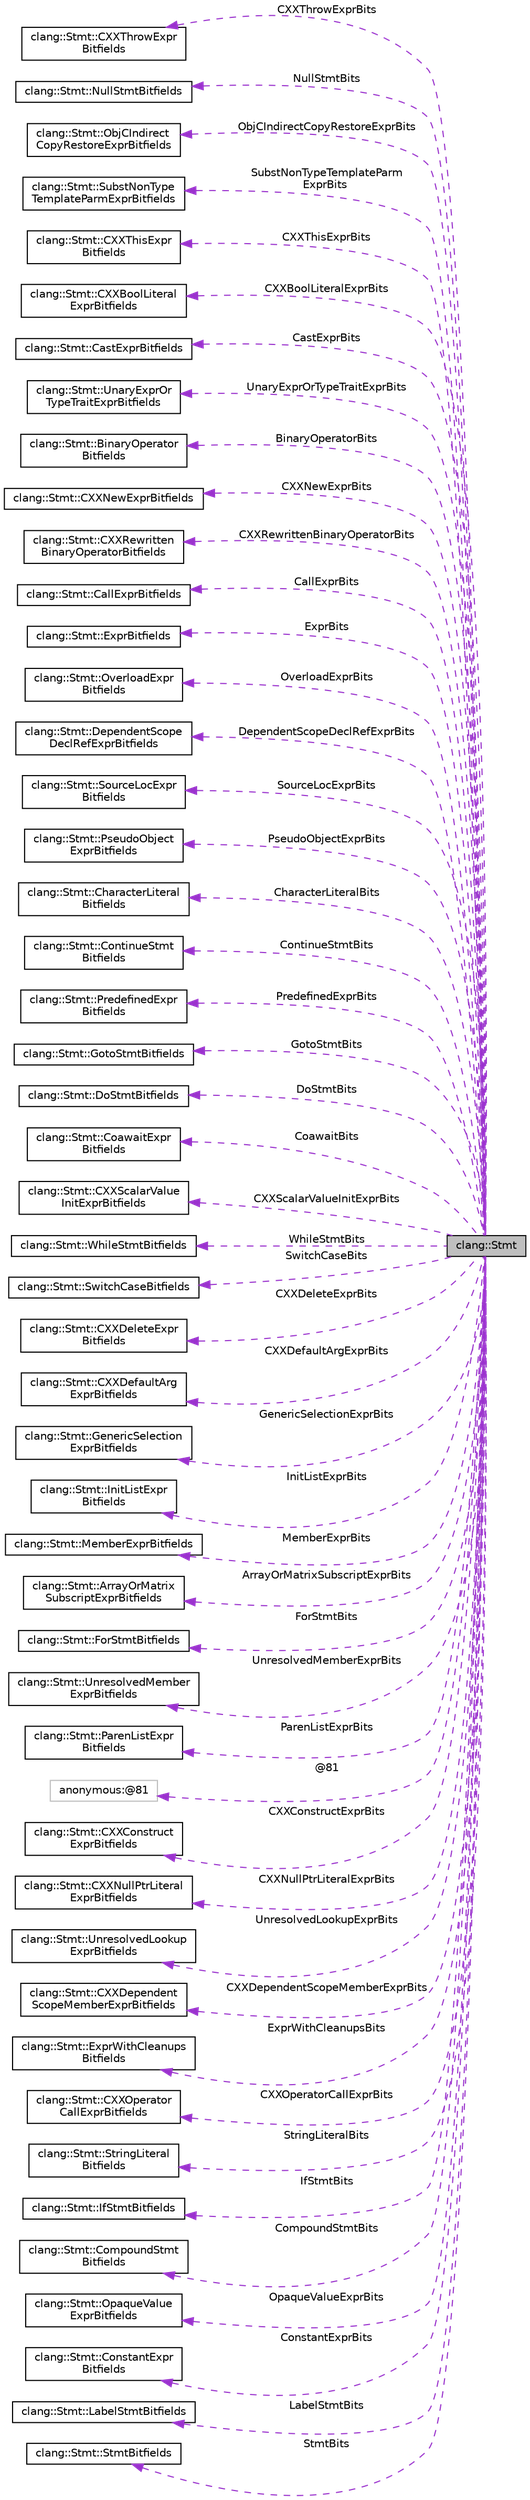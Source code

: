 digraph "clang::Stmt"
{
 // LATEX_PDF_SIZE
  bgcolor="transparent";
  edge [fontname="Helvetica",fontsize="10",labelfontname="Helvetica",labelfontsize="10"];
  node [fontname="Helvetica",fontsize="10",shape=record];
  rankdir="LR";
  Node1 [label="clang::Stmt",height=0.2,width=0.4,color="black", fillcolor="grey75", style="filled", fontcolor="black",tooltip="Stmt - This represents one statement."];
  Node2 -> Node1 [dir="back",color="darkorchid3",fontsize="10",style="dashed",label=" CXXThrowExprBits" ,fontname="Helvetica"];
  Node2 [label="clang::Stmt::CXXThrowExpr\lBitfields",height=0.2,width=0.4,color="black",URL="$classclang_1_1Stmt_1_1CXXThrowExprBitfields.html",tooltip=" "];
  Node3 -> Node1 [dir="back",color="darkorchid3",fontsize="10",style="dashed",label=" NullStmtBits" ,fontname="Helvetica"];
  Node3 [label="clang::Stmt::NullStmtBitfields",height=0.2,width=0.4,color="black",URL="$classclang_1_1Stmt_1_1NullStmtBitfields.html",tooltip=" "];
  Node4 -> Node1 [dir="back",color="darkorchid3",fontsize="10",style="dashed",label=" ObjCIndirectCopyRestoreExprBits" ,fontname="Helvetica"];
  Node4 [label="clang::Stmt::ObjCIndirect\lCopyRestoreExprBitfields",height=0.2,width=0.4,color="black",URL="$classclang_1_1Stmt_1_1ObjCIndirectCopyRestoreExprBitfields.html",tooltip=" "];
  Node5 -> Node1 [dir="back",color="darkorchid3",fontsize="10",style="dashed",label=" SubstNonTypeTemplateParm\lExprBits" ,fontname="Helvetica"];
  Node5 [label="clang::Stmt::SubstNonType\lTemplateParmExprBitfields",height=0.2,width=0.4,color="black",URL="$classclang_1_1Stmt_1_1SubstNonTypeTemplateParmExprBitfields.html",tooltip=" "];
  Node6 -> Node1 [dir="back",color="darkorchid3",fontsize="10",style="dashed",label=" CXXThisExprBits" ,fontname="Helvetica"];
  Node6 [label="clang::Stmt::CXXThisExpr\lBitfields",height=0.2,width=0.4,color="black",URL="$classclang_1_1Stmt_1_1CXXThisExprBitfields.html",tooltip=" "];
  Node7 -> Node1 [dir="back",color="darkorchid3",fontsize="10",style="dashed",label=" CXXBoolLiteralExprBits" ,fontname="Helvetica"];
  Node7 [label="clang::Stmt::CXXBoolLiteral\lExprBitfields",height=0.2,width=0.4,color="black",URL="$classclang_1_1Stmt_1_1CXXBoolLiteralExprBitfields.html",tooltip=" "];
  Node8 -> Node1 [dir="back",color="darkorchid3",fontsize="10",style="dashed",label=" CastExprBits" ,fontname="Helvetica"];
  Node8 [label="clang::Stmt::CastExprBitfields",height=0.2,width=0.4,color="black",URL="$classclang_1_1Stmt_1_1CastExprBitfields.html",tooltip=" "];
  Node9 -> Node1 [dir="back",color="darkorchid3",fontsize="10",style="dashed",label=" UnaryExprOrTypeTraitExprBits" ,fontname="Helvetica"];
  Node9 [label="clang::Stmt::UnaryExprOr\lTypeTraitExprBitfields",height=0.2,width=0.4,color="black",URL="$classclang_1_1Stmt_1_1UnaryExprOrTypeTraitExprBitfields.html",tooltip=" "];
  Node10 -> Node1 [dir="back",color="darkorchid3",fontsize="10",style="dashed",label=" BinaryOperatorBits" ,fontname="Helvetica"];
  Node10 [label="clang::Stmt::BinaryOperator\lBitfields",height=0.2,width=0.4,color="black",URL="$classclang_1_1Stmt_1_1BinaryOperatorBitfields.html",tooltip=" "];
  Node11 -> Node1 [dir="back",color="darkorchid3",fontsize="10",style="dashed",label=" CXXNewExprBits" ,fontname="Helvetica"];
  Node11 [label="clang::Stmt::CXXNewExprBitfields",height=0.2,width=0.4,color="black",URL="$classclang_1_1Stmt_1_1CXXNewExprBitfields.html",tooltip=" "];
  Node12 -> Node1 [dir="back",color="darkorchid3",fontsize="10",style="dashed",label=" CXXRewrittenBinaryOperatorBits" ,fontname="Helvetica"];
  Node12 [label="clang::Stmt::CXXRewritten\lBinaryOperatorBitfields",height=0.2,width=0.4,color="black",URL="$classclang_1_1Stmt_1_1CXXRewrittenBinaryOperatorBitfields.html",tooltip=" "];
  Node13 -> Node1 [dir="back",color="darkorchid3",fontsize="10",style="dashed",label=" CallExprBits" ,fontname="Helvetica"];
  Node13 [label="clang::Stmt::CallExprBitfields",height=0.2,width=0.4,color="black",URL="$classclang_1_1Stmt_1_1CallExprBitfields.html",tooltip=" "];
  Node14 -> Node1 [dir="back",color="darkorchid3",fontsize="10",style="dashed",label=" ExprBits" ,fontname="Helvetica"];
  Node14 [label="clang::Stmt::ExprBitfields",height=0.2,width=0.4,color="black",URL="$classclang_1_1Stmt_1_1ExprBitfields.html",tooltip=" "];
  Node15 -> Node1 [dir="back",color="darkorchid3",fontsize="10",style="dashed",label=" OverloadExprBits" ,fontname="Helvetica"];
  Node15 [label="clang::Stmt::OverloadExpr\lBitfields",height=0.2,width=0.4,color="black",URL="$classclang_1_1Stmt_1_1OverloadExprBitfields.html",tooltip=" "];
  Node16 -> Node1 [dir="back",color="darkorchid3",fontsize="10",style="dashed",label=" DependentScopeDeclRefExprBits" ,fontname="Helvetica"];
  Node16 [label="clang::Stmt::DependentScope\lDeclRefExprBitfields",height=0.2,width=0.4,color="black",URL="$classclang_1_1Stmt_1_1DependentScopeDeclRefExprBitfields.html",tooltip=" "];
  Node17 -> Node1 [dir="back",color="darkorchid3",fontsize="10",style="dashed",label=" SourceLocExprBits" ,fontname="Helvetica"];
  Node17 [label="clang::Stmt::SourceLocExpr\lBitfields",height=0.2,width=0.4,color="black",URL="$classclang_1_1Stmt_1_1SourceLocExprBitfields.html",tooltip=" "];
  Node18 -> Node1 [dir="back",color="darkorchid3",fontsize="10",style="dashed",label=" PseudoObjectExprBits" ,fontname="Helvetica"];
  Node18 [label="clang::Stmt::PseudoObject\lExprBitfields",height=0.2,width=0.4,color="black",URL="$classclang_1_1Stmt_1_1PseudoObjectExprBitfields.html",tooltip=" "];
  Node19 -> Node1 [dir="back",color="darkorchid3",fontsize="10",style="dashed",label=" CharacterLiteralBits" ,fontname="Helvetica"];
  Node19 [label="clang::Stmt::CharacterLiteral\lBitfields",height=0.2,width=0.4,color="black",URL="$classclang_1_1Stmt_1_1CharacterLiteralBitfields.html",tooltip=" "];
  Node20 -> Node1 [dir="back",color="darkorchid3",fontsize="10",style="dashed",label=" ContinueStmtBits" ,fontname="Helvetica"];
  Node20 [label="clang::Stmt::ContinueStmt\lBitfields",height=0.2,width=0.4,color="black",URL="$classclang_1_1Stmt_1_1ContinueStmtBitfields.html",tooltip=" "];
  Node21 -> Node1 [dir="back",color="darkorchid3",fontsize="10",style="dashed",label=" PredefinedExprBits" ,fontname="Helvetica"];
  Node21 [label="clang::Stmt::PredefinedExpr\lBitfields",height=0.2,width=0.4,color="black",URL="$classclang_1_1Stmt_1_1PredefinedExprBitfields.html",tooltip=" "];
  Node22 -> Node1 [dir="back",color="darkorchid3",fontsize="10",style="dashed",label=" GotoStmtBits" ,fontname="Helvetica"];
  Node22 [label="clang::Stmt::GotoStmtBitfields",height=0.2,width=0.4,color="black",URL="$classclang_1_1Stmt_1_1GotoStmtBitfields.html",tooltip=" "];
  Node23 -> Node1 [dir="back",color="darkorchid3",fontsize="10",style="dashed",label=" DoStmtBits" ,fontname="Helvetica"];
  Node23 [label="clang::Stmt::DoStmtBitfields",height=0.2,width=0.4,color="black",URL="$classclang_1_1Stmt_1_1DoStmtBitfields.html",tooltip=" "];
  Node24 -> Node1 [dir="back",color="darkorchid3",fontsize="10",style="dashed",label=" CoawaitBits" ,fontname="Helvetica"];
  Node24 [label="clang::Stmt::CoawaitExpr\lBitfields",height=0.2,width=0.4,color="black",URL="$classclang_1_1Stmt_1_1CoawaitExprBitfields.html",tooltip=" "];
  Node25 -> Node1 [dir="back",color="darkorchid3",fontsize="10",style="dashed",label=" CXXScalarValueInitExprBits" ,fontname="Helvetica"];
  Node25 [label="clang::Stmt::CXXScalarValue\lInitExprBitfields",height=0.2,width=0.4,color="black",URL="$classclang_1_1Stmt_1_1CXXScalarValueInitExprBitfields.html",tooltip=" "];
  Node26 -> Node1 [dir="back",color="darkorchid3",fontsize="10",style="dashed",label=" WhileStmtBits" ,fontname="Helvetica"];
  Node26 [label="clang::Stmt::WhileStmtBitfields",height=0.2,width=0.4,color="black",URL="$classclang_1_1Stmt_1_1WhileStmtBitfields.html",tooltip=" "];
  Node27 -> Node1 [dir="back",color="darkorchid3",fontsize="10",style="dashed",label=" SwitchCaseBits" ,fontname="Helvetica"];
  Node27 [label="clang::Stmt::SwitchCaseBitfields",height=0.2,width=0.4,color="black",URL="$classclang_1_1Stmt_1_1SwitchCaseBitfields.html",tooltip=" "];
  Node28 -> Node1 [dir="back",color="darkorchid3",fontsize="10",style="dashed",label=" CXXDeleteExprBits" ,fontname="Helvetica"];
  Node28 [label="clang::Stmt::CXXDeleteExpr\lBitfields",height=0.2,width=0.4,color="black",URL="$classclang_1_1Stmt_1_1CXXDeleteExprBitfields.html",tooltip=" "];
  Node29 -> Node1 [dir="back",color="darkorchid3",fontsize="10",style="dashed",label=" CXXDefaultArgExprBits" ,fontname="Helvetica"];
  Node29 [label="clang::Stmt::CXXDefaultArg\lExprBitfields",height=0.2,width=0.4,color="black",URL="$classclang_1_1Stmt_1_1CXXDefaultArgExprBitfields.html",tooltip=" "];
  Node30 -> Node1 [dir="back",color="darkorchid3",fontsize="10",style="dashed",label=" GenericSelectionExprBits" ,fontname="Helvetica"];
  Node30 [label="clang::Stmt::GenericSelection\lExprBitfields",height=0.2,width=0.4,color="black",URL="$classclang_1_1Stmt_1_1GenericSelectionExprBitfields.html",tooltip=" "];
  Node31 -> Node1 [dir="back",color="darkorchid3",fontsize="10",style="dashed",label=" InitListExprBits" ,fontname="Helvetica"];
  Node31 [label="clang::Stmt::InitListExpr\lBitfields",height=0.2,width=0.4,color="black",URL="$classclang_1_1Stmt_1_1InitListExprBitfields.html",tooltip=" "];
  Node32 -> Node1 [dir="back",color="darkorchid3",fontsize="10",style="dashed",label=" MemberExprBits" ,fontname="Helvetica"];
  Node32 [label="clang::Stmt::MemberExprBitfields",height=0.2,width=0.4,color="black",URL="$classclang_1_1Stmt_1_1MemberExprBitfields.html",tooltip=" "];
  Node33 -> Node1 [dir="back",color="darkorchid3",fontsize="10",style="dashed",label=" ArrayOrMatrixSubscriptExprBits" ,fontname="Helvetica"];
  Node33 [label="clang::Stmt::ArrayOrMatrix\lSubscriptExprBitfields",height=0.2,width=0.4,color="black",URL="$classclang_1_1Stmt_1_1ArrayOrMatrixSubscriptExprBitfields.html",tooltip=" "];
  Node34 -> Node1 [dir="back",color="darkorchid3",fontsize="10",style="dashed",label=" ForStmtBits" ,fontname="Helvetica"];
  Node34 [label="clang::Stmt::ForStmtBitfields",height=0.2,width=0.4,color="black",URL="$classclang_1_1Stmt_1_1ForStmtBitfields.html",tooltip=" "];
  Node35 -> Node1 [dir="back",color="darkorchid3",fontsize="10",style="dashed",label=" UnresolvedMemberExprBits" ,fontname="Helvetica"];
  Node35 [label="clang::Stmt::UnresolvedMember\lExprBitfields",height=0.2,width=0.4,color="black",URL="$classclang_1_1Stmt_1_1UnresolvedMemberExprBitfields.html",tooltip=" "];
  Node36 -> Node1 [dir="back",color="darkorchid3",fontsize="10",style="dashed",label=" ParenListExprBits" ,fontname="Helvetica"];
  Node36 [label="clang::Stmt::ParenListExpr\lBitfields",height=0.2,width=0.4,color="black",URL="$classclang_1_1Stmt_1_1ParenListExprBitfields.html",tooltip=" "];
  Node37 -> Node1 [dir="back",color="darkorchid3",fontsize="10",style="dashed",label=" @81" ,fontname="Helvetica"];
  Node37 [label="anonymous:@81",height=0.2,width=0.4,color="grey75",tooltip=" "];
  Node38 -> Node1 [dir="back",color="darkorchid3",fontsize="10",style="dashed",label=" CXXConstructExprBits" ,fontname="Helvetica"];
  Node38 [label="clang::Stmt::CXXConstruct\lExprBitfields",height=0.2,width=0.4,color="black",URL="$classclang_1_1Stmt_1_1CXXConstructExprBitfields.html",tooltip=" "];
  Node39 -> Node1 [dir="back",color="darkorchid3",fontsize="10",style="dashed",label=" CXXNullPtrLiteralExprBits" ,fontname="Helvetica"];
  Node39 [label="clang::Stmt::CXXNullPtrLiteral\lExprBitfields",height=0.2,width=0.4,color="black",URL="$classclang_1_1Stmt_1_1CXXNullPtrLiteralExprBitfields.html",tooltip=" "];
  Node40 -> Node1 [dir="back",color="darkorchid3",fontsize="10",style="dashed",label=" UnresolvedLookupExprBits" ,fontname="Helvetica"];
  Node40 [label="clang::Stmt::UnresolvedLookup\lExprBitfields",height=0.2,width=0.4,color="black",URL="$classclang_1_1Stmt_1_1UnresolvedLookupExprBitfields.html",tooltip=" "];
  Node41 -> Node1 [dir="back",color="darkorchid3",fontsize="10",style="dashed",label=" CXXDependentScopeMemberExprBits" ,fontname="Helvetica"];
  Node41 [label="clang::Stmt::CXXDependent\lScopeMemberExprBitfields",height=0.2,width=0.4,color="black",URL="$classclang_1_1Stmt_1_1CXXDependentScopeMemberExprBitfields.html",tooltip=" "];
  Node42 -> Node1 [dir="back",color="darkorchid3",fontsize="10",style="dashed",label=" ExprWithCleanupsBits" ,fontname="Helvetica"];
  Node42 [label="clang::Stmt::ExprWithCleanups\lBitfields",height=0.2,width=0.4,color="black",URL="$classclang_1_1Stmt_1_1ExprWithCleanupsBitfields.html",tooltip=" "];
  Node43 -> Node1 [dir="back",color="darkorchid3",fontsize="10",style="dashed",label=" CXXOperatorCallExprBits" ,fontname="Helvetica"];
  Node43 [label="clang::Stmt::CXXOperator\lCallExprBitfields",height=0.2,width=0.4,color="black",URL="$classclang_1_1Stmt_1_1CXXOperatorCallExprBitfields.html",tooltip=" "];
  Node44 -> Node1 [dir="back",color="darkorchid3",fontsize="10",style="dashed",label=" StringLiteralBits" ,fontname="Helvetica"];
  Node44 [label="clang::Stmt::StringLiteral\lBitfields",height=0.2,width=0.4,color="black",URL="$classclang_1_1Stmt_1_1StringLiteralBitfields.html",tooltip=" "];
  Node45 -> Node1 [dir="back",color="darkorchid3",fontsize="10",style="dashed",label=" IfStmtBits" ,fontname="Helvetica"];
  Node45 [label="clang::Stmt::IfStmtBitfields",height=0.2,width=0.4,color="black",URL="$classclang_1_1Stmt_1_1IfStmtBitfields.html",tooltip=" "];
  Node46 -> Node1 [dir="back",color="darkorchid3",fontsize="10",style="dashed",label=" CompoundStmtBits" ,fontname="Helvetica"];
  Node46 [label="clang::Stmt::CompoundStmt\lBitfields",height=0.2,width=0.4,color="black",URL="$classclang_1_1Stmt_1_1CompoundStmtBitfields.html",tooltip=" "];
  Node47 -> Node1 [dir="back",color="darkorchid3",fontsize="10",style="dashed",label=" OpaqueValueExprBits" ,fontname="Helvetica"];
  Node47 [label="clang::Stmt::OpaqueValue\lExprBitfields",height=0.2,width=0.4,color="black",URL="$classclang_1_1Stmt_1_1OpaqueValueExprBitfields.html",tooltip=" "];
  Node48 -> Node1 [dir="back",color="darkorchid3",fontsize="10",style="dashed",label=" ConstantExprBits" ,fontname="Helvetica"];
  Node48 [label="clang::Stmt::ConstantExpr\lBitfields",height=0.2,width=0.4,color="black",URL="$classclang_1_1Stmt_1_1ConstantExprBitfields.html",tooltip=" "];
  Node49 -> Node1 [dir="back",color="darkorchid3",fontsize="10",style="dashed",label=" LabelStmtBits" ,fontname="Helvetica"];
  Node49 [label="clang::Stmt::LabelStmtBitfields",height=0.2,width=0.4,color="black",URL="$classclang_1_1Stmt_1_1LabelStmtBitfields.html",tooltip=" "];
  Node50 -> Node1 [dir="back",color="darkorchid3",fontsize="10",style="dashed",label=" StmtBits" ,fontname="Helvetica"];
  Node50 [label="clang::Stmt::StmtBitfields",height=0.2,width=0.4,color="black",URL="$classclang_1_1Stmt_1_1StmtBitfields.html",tooltip=" "];
}
